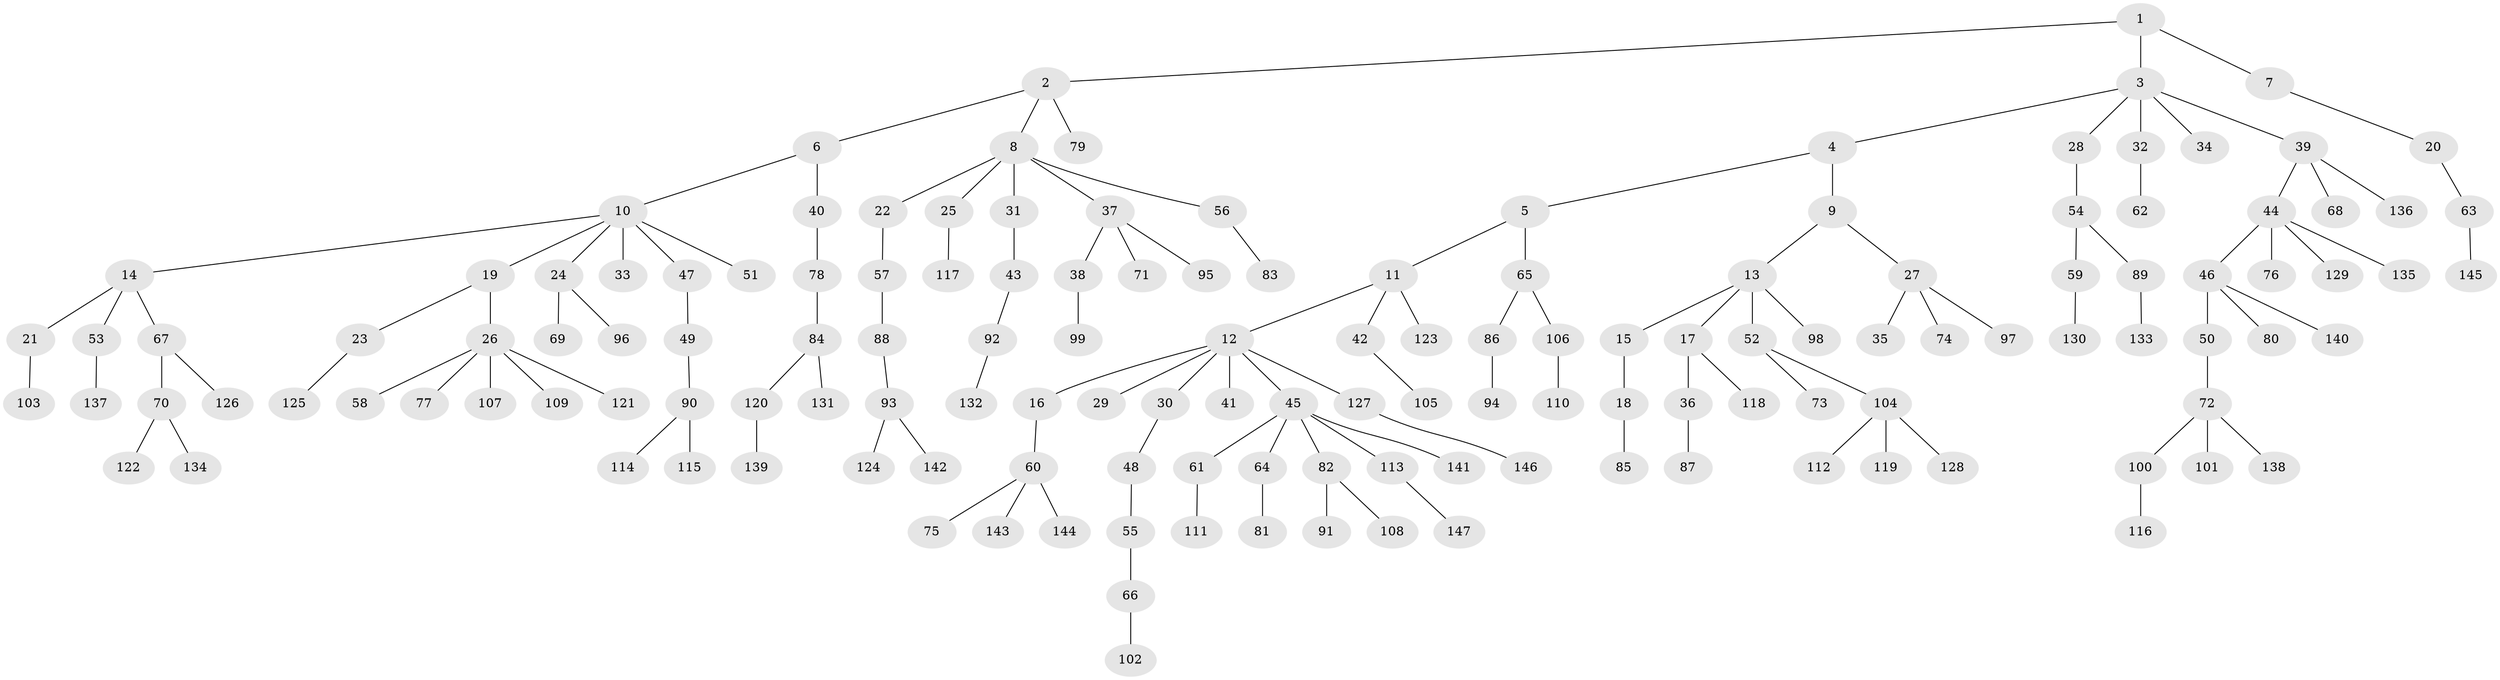 // Generated by graph-tools (version 1.1) at 2025/36/03/09/25 02:36:28]
// undirected, 147 vertices, 146 edges
graph export_dot {
graph [start="1"]
  node [color=gray90,style=filled];
  1;
  2;
  3;
  4;
  5;
  6;
  7;
  8;
  9;
  10;
  11;
  12;
  13;
  14;
  15;
  16;
  17;
  18;
  19;
  20;
  21;
  22;
  23;
  24;
  25;
  26;
  27;
  28;
  29;
  30;
  31;
  32;
  33;
  34;
  35;
  36;
  37;
  38;
  39;
  40;
  41;
  42;
  43;
  44;
  45;
  46;
  47;
  48;
  49;
  50;
  51;
  52;
  53;
  54;
  55;
  56;
  57;
  58;
  59;
  60;
  61;
  62;
  63;
  64;
  65;
  66;
  67;
  68;
  69;
  70;
  71;
  72;
  73;
  74;
  75;
  76;
  77;
  78;
  79;
  80;
  81;
  82;
  83;
  84;
  85;
  86;
  87;
  88;
  89;
  90;
  91;
  92;
  93;
  94;
  95;
  96;
  97;
  98;
  99;
  100;
  101;
  102;
  103;
  104;
  105;
  106;
  107;
  108;
  109;
  110;
  111;
  112;
  113;
  114;
  115;
  116;
  117;
  118;
  119;
  120;
  121;
  122;
  123;
  124;
  125;
  126;
  127;
  128;
  129;
  130;
  131;
  132;
  133;
  134;
  135;
  136;
  137;
  138;
  139;
  140;
  141;
  142;
  143;
  144;
  145;
  146;
  147;
  1 -- 2;
  1 -- 3;
  1 -- 7;
  2 -- 6;
  2 -- 8;
  2 -- 79;
  3 -- 4;
  3 -- 28;
  3 -- 32;
  3 -- 34;
  3 -- 39;
  4 -- 5;
  4 -- 9;
  5 -- 11;
  5 -- 65;
  6 -- 10;
  6 -- 40;
  7 -- 20;
  8 -- 22;
  8 -- 25;
  8 -- 31;
  8 -- 37;
  8 -- 56;
  9 -- 13;
  9 -- 27;
  10 -- 14;
  10 -- 19;
  10 -- 24;
  10 -- 33;
  10 -- 47;
  10 -- 51;
  11 -- 12;
  11 -- 42;
  11 -- 123;
  12 -- 16;
  12 -- 29;
  12 -- 30;
  12 -- 41;
  12 -- 45;
  12 -- 127;
  13 -- 15;
  13 -- 17;
  13 -- 52;
  13 -- 98;
  14 -- 21;
  14 -- 53;
  14 -- 67;
  15 -- 18;
  16 -- 60;
  17 -- 36;
  17 -- 118;
  18 -- 85;
  19 -- 23;
  19 -- 26;
  20 -- 63;
  21 -- 103;
  22 -- 57;
  23 -- 125;
  24 -- 69;
  24 -- 96;
  25 -- 117;
  26 -- 58;
  26 -- 77;
  26 -- 107;
  26 -- 109;
  26 -- 121;
  27 -- 35;
  27 -- 74;
  27 -- 97;
  28 -- 54;
  30 -- 48;
  31 -- 43;
  32 -- 62;
  36 -- 87;
  37 -- 38;
  37 -- 71;
  37 -- 95;
  38 -- 99;
  39 -- 44;
  39 -- 68;
  39 -- 136;
  40 -- 78;
  42 -- 105;
  43 -- 92;
  44 -- 46;
  44 -- 76;
  44 -- 129;
  44 -- 135;
  45 -- 61;
  45 -- 64;
  45 -- 82;
  45 -- 113;
  45 -- 141;
  46 -- 50;
  46 -- 80;
  46 -- 140;
  47 -- 49;
  48 -- 55;
  49 -- 90;
  50 -- 72;
  52 -- 73;
  52 -- 104;
  53 -- 137;
  54 -- 59;
  54 -- 89;
  55 -- 66;
  56 -- 83;
  57 -- 88;
  59 -- 130;
  60 -- 75;
  60 -- 143;
  60 -- 144;
  61 -- 111;
  63 -- 145;
  64 -- 81;
  65 -- 86;
  65 -- 106;
  66 -- 102;
  67 -- 70;
  67 -- 126;
  70 -- 122;
  70 -- 134;
  72 -- 100;
  72 -- 101;
  72 -- 138;
  78 -- 84;
  82 -- 91;
  82 -- 108;
  84 -- 120;
  84 -- 131;
  86 -- 94;
  88 -- 93;
  89 -- 133;
  90 -- 114;
  90 -- 115;
  92 -- 132;
  93 -- 124;
  93 -- 142;
  100 -- 116;
  104 -- 112;
  104 -- 119;
  104 -- 128;
  106 -- 110;
  113 -- 147;
  120 -- 139;
  127 -- 146;
}
